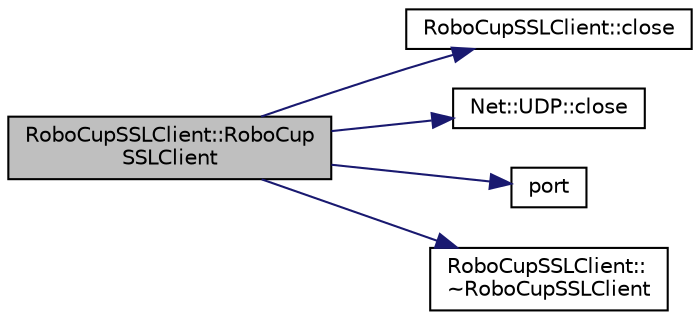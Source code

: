 digraph "RoboCupSSLClient::RoboCupSSLClient"
{
 // INTERACTIVE_SVG=YES
  edge [fontname="Helvetica",fontsize="10",labelfontname="Helvetica",labelfontsize="10"];
  node [fontname="Helvetica",fontsize="10",shape=record];
  rankdir="LR";
  Node1 [label="RoboCupSSLClient::RoboCup\lSSLClient",height=0.2,width=0.4,color="black", fillcolor="grey75", style="filled", fontcolor="black"];
  Node1 -> Node2 [color="midnightblue",fontsize="10",style="solid",fontname="Helvetica"];
  Node2 [label="RoboCupSSLClient::close",height=0.2,width=0.4,color="black", fillcolor="white", style="filled",URL="$d2/d38/class_robo_cup_s_s_l_client.html#a0326052ff8366255a27fe971764d8ed9"];
  Node1 -> Node3 [color="midnightblue",fontsize="10",style="solid",fontname="Helvetica"];
  Node3 [label="Net::UDP::close",height=0.2,width=0.4,color="black", fillcolor="white", style="filled",URL="$de/d3b/class_net_1_1_u_d_p.html#a73cb40ac411f8381b9668ca1ebeb53c2"];
  Node1 -> Node4 [color="midnightblue",fontsize="10",style="solid",fontname="Helvetica"];
  Node4 [label="port",height=0.2,width=0.4,color="black", fillcolor="white", style="filled",URL="$d7/dc1/bot__data_8cpp.html#a6aef63a95b7e102edeaeec90790523bd"];
  Node1 -> Node5 [color="midnightblue",fontsize="10",style="solid",fontname="Helvetica"];
  Node5 [label="RoboCupSSLClient::\l~RoboCupSSLClient",height=0.2,width=0.4,color="black", fillcolor="white", style="filled",URL="$d2/d38/class_robo_cup_s_s_l_client.html#a34c2c071c45a20afbf501ab9bc081a37"];
}
